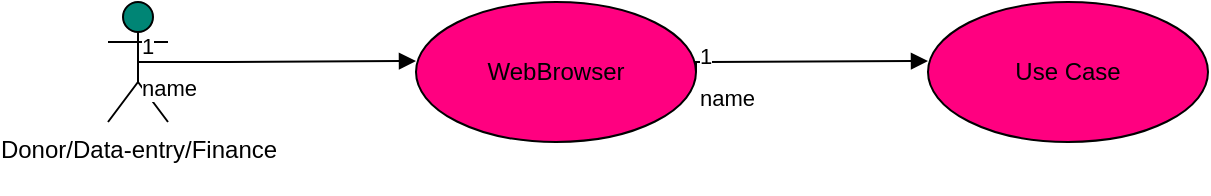 <mxfile version="26.0.5">
  <diagram name="Page-1" id="HAxMbtya4LotFJ6Fu0_O">
    <mxGraphModel dx="872" dy="481" grid="1" gridSize="10" guides="1" tooltips="1" connect="0" arrows="1" fold="1" page="1" pageScale="1" pageWidth="827" pageHeight="1169" background="#ffffff" math="0" shadow="0">
      <root>
        <mxCell id="0" />
        <mxCell id="1" parent="0" />
        <mxCell id="ar-RXBT9pt9ByesaWcNM-1" value="Donor/Data-&lt;span style=&quot;background-color: transparent; color: light-dark(rgb(0, 0, 0), rgb(255, 255, 255));&quot;&gt;entry/Finance&lt;/span&gt;&lt;div&gt;&lt;div&gt;&lt;br&gt;&lt;/div&gt;&lt;/div&gt;" style="shape=umlActor;verticalLabelPosition=bottom;verticalAlign=top;html=1;fillColor=light-dark(#008575, #ededed);" vertex="1" parent="1">
          <mxGeometry x="120" y="170" width="30" height="60" as="geometry" />
        </mxCell>
        <mxCell id="ar-RXBT9pt9ByesaWcNM-2" value="WebBrowser" style="ellipse;whiteSpace=wrap;html=1;fillColor=#FF0080;" vertex="1" parent="1">
          <mxGeometry x="274" y="170" width="140" height="70" as="geometry" />
        </mxCell>
        <mxCell id="ar-RXBT9pt9ByesaWcNM-3" value="Use Case" style="ellipse;whiteSpace=wrap;html=1;fillColor=#FF0080;" vertex="1" parent="1">
          <mxGeometry x="530" y="170" width="140" height="70" as="geometry" />
        </mxCell>
        <mxCell id="ar-RXBT9pt9ByesaWcNM-4" value="name" style="endArrow=block;endFill=1;html=1;edgeStyle=orthogonalEdgeStyle;align=left;verticalAlign=top;rounded=0;exitX=0.5;exitY=0.5;exitDx=0;exitDy=0;exitPerimeter=0;" edge="1" parent="1" source="ar-RXBT9pt9ByesaWcNM-1">
          <mxGeometry x="-1" relative="1" as="geometry">
            <mxPoint x="144" y="199.5" as="sourcePoint" />
            <mxPoint x="274" y="199.5" as="targetPoint" />
            <Array as="points">
              <mxPoint x="180" y="200" />
            </Array>
          </mxGeometry>
        </mxCell>
        <mxCell id="ar-RXBT9pt9ByesaWcNM-5" value="1" style="edgeLabel;resizable=0;html=1;align=left;verticalAlign=bottom;" connectable="0" vertex="1" parent="ar-RXBT9pt9ByesaWcNM-4">
          <mxGeometry x="-1" relative="1" as="geometry" />
        </mxCell>
        <mxCell id="ar-RXBT9pt9ByesaWcNM-6" value="name" style="endArrow=block;endFill=1;html=1;edgeStyle=orthogonalEdgeStyle;align=left;verticalAlign=top;rounded=0;exitX=1;exitY=0.5;exitDx=0;exitDy=0;" edge="1" parent="1" source="ar-RXBT9pt9ByesaWcNM-2">
          <mxGeometry x="-1" relative="1" as="geometry">
            <mxPoint x="430" y="199.5" as="sourcePoint" />
            <mxPoint x="530" y="199.5" as="targetPoint" />
            <Array as="points">
              <mxPoint x="414" y="200" />
              <mxPoint x="420" y="200" />
            </Array>
          </mxGeometry>
        </mxCell>
        <mxCell id="ar-RXBT9pt9ByesaWcNM-7" value="1" style="edgeLabel;resizable=0;html=1;align=left;verticalAlign=bottom;" connectable="0" vertex="1" parent="ar-RXBT9pt9ByesaWcNM-6">
          <mxGeometry x="-1" relative="1" as="geometry" />
        </mxCell>
      </root>
    </mxGraphModel>
  </diagram>
</mxfile>

